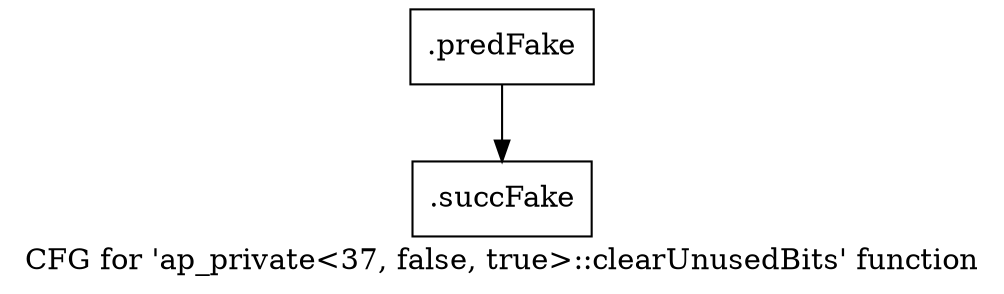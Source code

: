 digraph "CFG for 'ap_private\<37, false, true\>::clearUnusedBits' function" {
	label="CFG for 'ap_private\<37, false, true\>::clearUnusedBits' function";

	Node0x5a8d580 [shape=record,filename="",linenumber="",label="{.predFake}"];
	Node0x5a8d580 -> Node0x60dd170[ callList="" memoryops="" filename="/mnt/xilinx/Vitis_HLS/2021.2/include/etc/ap_private.h" execusionnum="725"];
	Node0x60dd170 [shape=record,filename="/mnt/xilinx/Vitis_HLS/2021.2/include/etc/ap_private.h",linenumber="2218",label="{.succFake}"];
}
